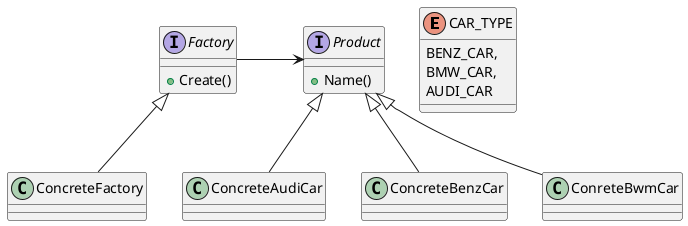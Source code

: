 @startuml
enum CAR_TYPE{
       BENZ_CAR,
       BMW_CAR,
       AUDI_CAR
}

interface Factory{
    + Create()
}
interface Product{
    + Name()
}
Factory <|-- ConcreteFactory
Factory -right-> Product
Product <|-down- ConcreteAudiCar
Product <|-down- ConcreteBenzCar
Product <|-down- ConreteBwmCar
@enduml